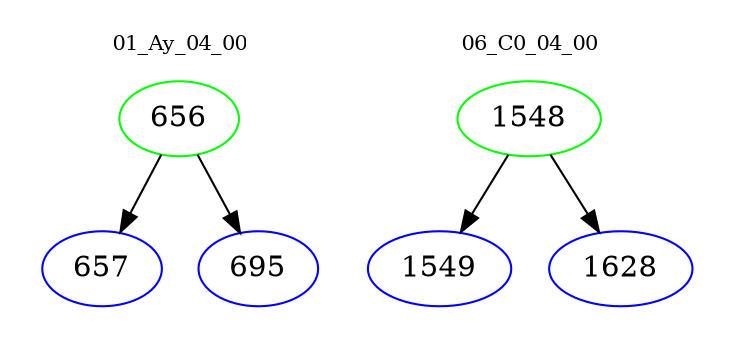 digraph{
subgraph cluster_0 {
color = white
label = "01_Ay_04_00";
fontsize=10;
T0_656 [label="656", color="green"]
T0_656 -> T0_657 [color="black"]
T0_657 [label="657", color="blue"]
T0_656 -> T0_695 [color="black"]
T0_695 [label="695", color="blue"]
}
subgraph cluster_1 {
color = white
label = "06_C0_04_00";
fontsize=10;
T1_1548 [label="1548", color="green"]
T1_1548 -> T1_1549 [color="black"]
T1_1549 [label="1549", color="blue"]
T1_1548 -> T1_1628 [color="black"]
T1_1628 [label="1628", color="blue"]
}
}
